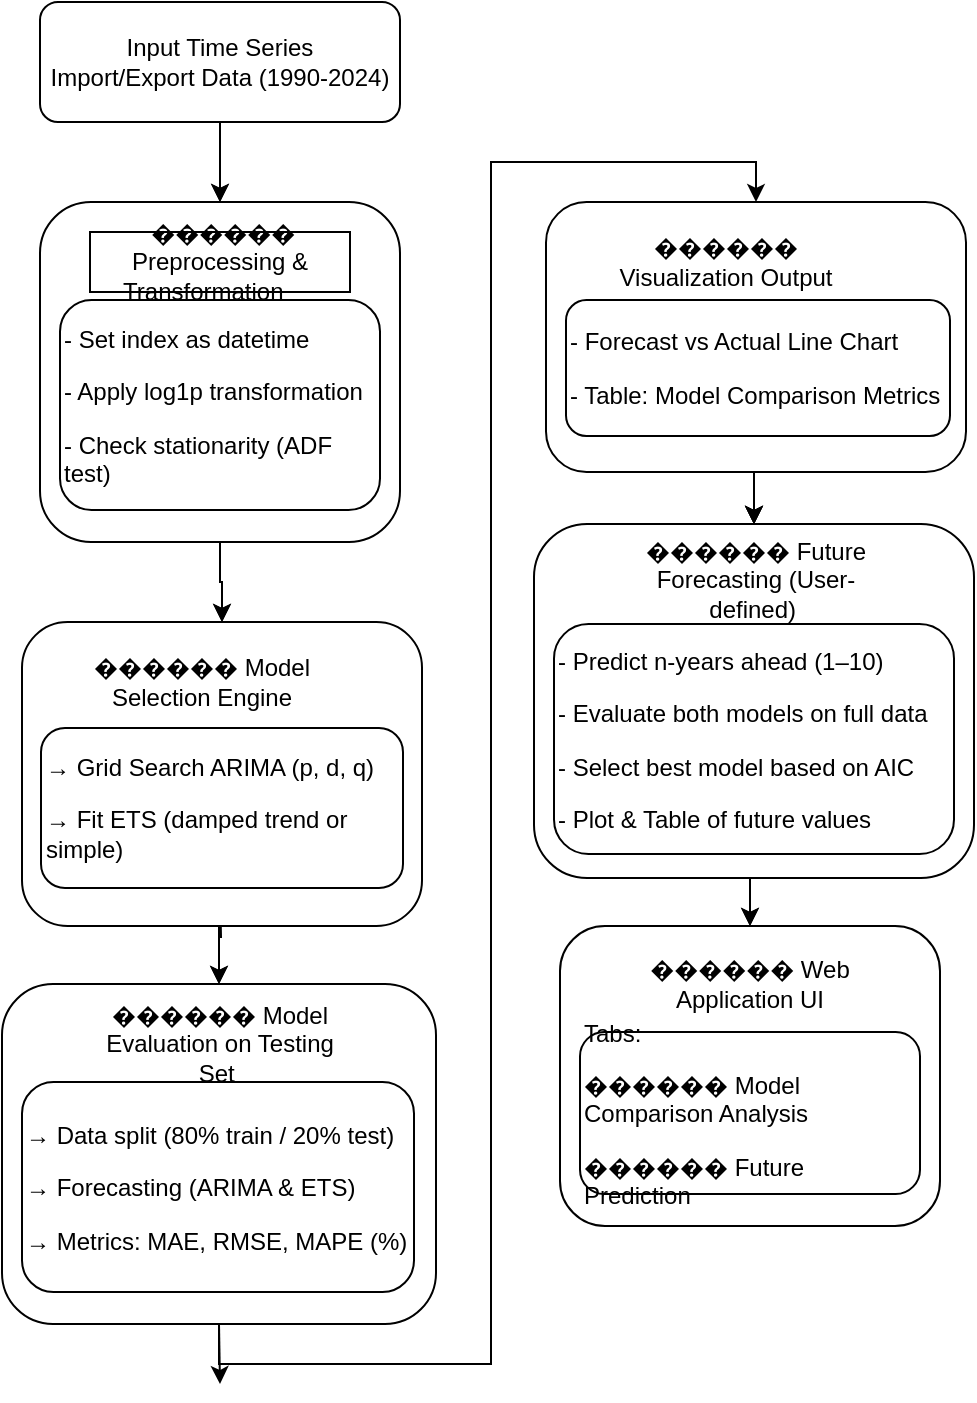 <mxfile version="28.0.7" pages="2">
  <diagram name="Page-1" id="9DlDcyRQplSQg95HkK21">
    <mxGraphModel dx="1275" dy="820" grid="0" gridSize="10" guides="1" tooltips="1" connect="1" arrows="1" fold="1" page="1" pageScale="1" pageWidth="850" pageHeight="1100" background="light-dark(#ffffff, #fdfcfc)" math="0" shadow="0">
      <root>
        <mxCell id="0" />
        <mxCell id="1" parent="0" />
        <mxCell id="3wn4SR09NtwA5paJrEXe-9" style="edgeStyle=orthogonalEdgeStyle;rounded=0;orthogonalLoop=1;jettySize=auto;html=1;exitX=0.5;exitY=1;exitDx=0;exitDy=0;entryX=0.5;entryY=0;entryDx=0;entryDy=0;labelBackgroundColor=none;fontColor=light-dark(#000000,#000000);" parent="1" source="3wn4SR09NtwA5paJrEXe-1" target="3wn4SR09NtwA5paJrEXe-6" edge="1">
          <mxGeometry relative="1" as="geometry" />
        </mxCell>
        <mxCell id="3wn4SR09NtwA5paJrEXe-43" style="edgeStyle=orthogonalEdgeStyle;rounded=0;orthogonalLoop=1;jettySize=auto;html=1;exitX=0.5;exitY=1;exitDx=0;exitDy=0;entryX=0.5;entryY=0;entryDx=0;entryDy=0;strokeColor=light-dark(#000000,#000000);fontColor=light-dark(#000000,#000000);" parent="1" source="3wn4SR09NtwA5paJrEXe-1" target="3wn4SR09NtwA5paJrEXe-6" edge="1">
          <mxGeometry relative="1" as="geometry" />
        </mxCell>
        <mxCell id="3wn4SR09NtwA5paJrEXe-1" value="Input Time Series&lt;div&gt;Import/Export Data (1990-2024)&lt;/div&gt;" style="rounded=1;whiteSpace=wrap;html=1;labelBackgroundColor=none;strokeColor=light-dark(#000000,#000000);fontColor=light-dark(#000000,#000000);fillColor=light-dark(#FFFFFF,#FFFFFF);" parent="1" vertex="1">
          <mxGeometry x="350" y="230" width="180" height="60" as="geometry" />
        </mxCell>
        <mxCell id="3wn4SR09NtwA5paJrEXe-38" style="edgeStyle=orthogonalEdgeStyle;rounded=0;orthogonalLoop=1;jettySize=auto;html=1;exitX=0.5;exitY=1;exitDx=0;exitDy=0;entryX=0.5;entryY=0;entryDx=0;entryDy=0;labelBackgroundColor=none;fontColor=light-dark(#000000,#000000);" parent="1" source="3wn4SR09NtwA5paJrEXe-6" target="3wn4SR09NtwA5paJrEXe-17" edge="1">
          <mxGeometry relative="1" as="geometry" />
        </mxCell>
        <mxCell id="3wn4SR09NtwA5paJrEXe-44" style="edgeStyle=orthogonalEdgeStyle;rounded=0;orthogonalLoop=1;jettySize=auto;html=1;exitX=0.5;exitY=1;exitDx=0;exitDy=0;entryX=0.5;entryY=0;entryDx=0;entryDy=0;strokeColor=light-dark(#000000,#000000);fontColor=light-dark(#000000,#000000);" parent="1" source="3wn4SR09NtwA5paJrEXe-6" target="3wn4SR09NtwA5paJrEXe-17" edge="1">
          <mxGeometry relative="1" as="geometry" />
        </mxCell>
        <mxCell id="3wn4SR09NtwA5paJrEXe-6" value="" style="rounded=1;whiteSpace=wrap;html=1;labelBackgroundColor=none;fontColor=light-dark(#000000,#000000);strokeColor=light-dark(#000000,#000000);fillColor=light-dark(#FFFFFF,#FFFFFF);" parent="1" vertex="1">
          <mxGeometry x="350" y="330" width="180" height="170" as="geometry" />
        </mxCell>
        <mxCell id="3wn4SR09NtwA5paJrEXe-12" value="&amp;nbsp;������ Preprocessing &amp;amp; Transformation&amp;nbsp; &amp;nbsp; &amp;nbsp;" style="text;html=1;align=center;verticalAlign=middle;whiteSpace=wrap;rounded=0;labelBackgroundColor=none;fontColor=light-dark(#000000,#000000);fillColor=none;strokeColor=light-dark(#000000,transparent);" parent="1" vertex="1">
          <mxGeometry x="375" y="345" width="130" height="30" as="geometry" />
        </mxCell>
        <mxCell id="3wn4SR09NtwA5paJrEXe-13" value="&lt;p data-pm-slice=&quot;0 0 []&quot;&gt;- Set index as datetime &lt;br&gt;&lt;/p&gt;&lt;p&gt;- Apply log1p transformation&lt;/p&gt;&lt;p&gt;- Check stationarity (ADF test)&lt;/p&gt;" style="rounded=1;whiteSpace=wrap;html=1;align=left;glass=0;labelBackgroundColor=none;fontColor=light-dark(#000000,#000000);fillColor=none;strokeColor=light-dark(#000000,#000000);" parent="1" vertex="1">
          <mxGeometry x="360" y="379" width="160" height="105" as="geometry" />
        </mxCell>
        <mxCell id="3wn4SR09NtwA5paJrEXe-39" style="edgeStyle=orthogonalEdgeStyle;rounded=0;orthogonalLoop=1;jettySize=auto;html=1;exitX=0.5;exitY=1;exitDx=0;exitDy=0;labelBackgroundColor=none;fontColor=light-dark(#000000,#000000);" parent="1" target="3wn4SR09NtwA5paJrEXe-23" edge="1">
          <mxGeometry relative="1" as="geometry">
            <mxPoint x="440" y="673.0" as="sourcePoint" />
          </mxGeometry>
        </mxCell>
        <mxCell id="3wn4SR09NtwA5paJrEXe-53" style="edgeStyle=orthogonalEdgeStyle;rounded=0;orthogonalLoop=1;jettySize=auto;html=1;exitX=0.5;exitY=1;exitDx=0;exitDy=0;entryX=0.5;entryY=0;entryDx=0;entryDy=0;strokeColor=light-dark(#000000,#000000);" parent="1" source="3wn4SR09NtwA5paJrEXe-17" target="3wn4SR09NtwA5paJrEXe-23" edge="1">
          <mxGeometry relative="1" as="geometry" />
        </mxCell>
        <mxCell id="3wn4SR09NtwA5paJrEXe-17" value="" style="rounded=1;whiteSpace=wrap;html=1;labelBackgroundColor=none;fontColor=light-dark(#000000,#000000);strokeColor=light-dark(#000000,#000000);gradientColor=none;fillColor=light-dark(#FFFFFF,#FFFFFF);" parent="1" vertex="1">
          <mxGeometry x="341" y="540" width="200" height="152" as="geometry" />
        </mxCell>
        <mxCell id="3wn4SR09NtwA5paJrEXe-18" value="������ Model Selection Engine" style="text;html=1;align=center;verticalAlign=middle;whiteSpace=wrap;rounded=0;labelBackgroundColor=none;fontColor=light-dark(#000000,#000000);" parent="1" vertex="1">
          <mxGeometry x="366" y="555" width="130" height="30" as="geometry" />
        </mxCell>
        <mxCell id="3wn4SR09NtwA5paJrEXe-19" value="&lt;p data-pm-slice=&quot;0 0 []&quot;&gt;→ Grid Search ARIMA (p, d, q)&lt;br&gt;&lt;/p&gt;&lt;p&gt;→ Fit ETS (damped trend or simple)&lt;/p&gt;" style="rounded=1;whiteSpace=wrap;html=1;align=left;glass=0;labelBackgroundColor=none;fontColor=light-dark(#000000,#000000);strokeColor=light-dark(#000000,#000000);fillColor=none;" parent="1" vertex="1">
          <mxGeometry x="350.5" y="593" width="181" height="80" as="geometry" />
        </mxCell>
        <mxCell id="3wn4SR09NtwA5paJrEXe-40" style="edgeStyle=orthogonalEdgeStyle;rounded=0;orthogonalLoop=1;jettySize=auto;html=1;exitX=0.5;exitY=1;exitDx=0;exitDy=0;entryX=0.5;entryY=0;entryDx=0;entryDy=0;labelBackgroundColor=none;fontColor=light-dark(#000000,#000000);" parent="1" source="3wn4SR09NtwA5paJrEXe-23" edge="1">
          <mxGeometry relative="1" as="geometry">
            <mxPoint x="440" y="921" as="targetPoint" />
          </mxGeometry>
        </mxCell>
        <mxCell id="3wn4SR09NtwA5paJrEXe-74" style="edgeStyle=orthogonalEdgeStyle;rounded=0;orthogonalLoop=1;jettySize=auto;html=1;exitX=0.5;exitY=1;exitDx=0;exitDy=0;entryX=0.5;entryY=0;entryDx=0;entryDy=0;strokeColor=light-dark(#000000,#000000);" parent="1" source="3wn4SR09NtwA5paJrEXe-23" target="3wn4SR09NtwA5paJrEXe-63" edge="1">
          <mxGeometry relative="1" as="geometry" />
        </mxCell>
        <mxCell id="3wn4SR09NtwA5paJrEXe-23" value="" style="rounded=1;whiteSpace=wrap;html=1;labelBackgroundColor=none;fontColor=light-dark(#000000,#000000);fillColor=light-dark(#FFFFFF,#FFFFFF);strokeColor=light-dark(#000000,#000000);" parent="1" vertex="1">
          <mxGeometry x="331" y="721" width="217" height="170" as="geometry" />
        </mxCell>
        <mxCell id="3wn4SR09NtwA5paJrEXe-24" value="������ Model Evaluation on Testing Set&amp;nbsp;" style="text;html=1;align=center;verticalAlign=middle;whiteSpace=wrap;rounded=0;labelBackgroundColor=none;fontColor=light-dark(#000000,#000000);" parent="1" vertex="1">
          <mxGeometry x="374.5" y="736" width="130" height="30" as="geometry" />
        </mxCell>
        <mxCell id="3wn4SR09NtwA5paJrEXe-25" value="&lt;p data-pm-slice=&quot;0 0 []&quot;&gt;→ Data split (80% train / 20% test)&lt;br&gt;&lt;/p&gt;&lt;p&gt;→ Forecasting (ARIMA &amp;amp; ETS)&lt;br&gt;&lt;/p&gt;&lt;p&gt;→ Metrics: MAE, RMSE, MAPE (%)&amp;nbsp;&lt;/p&gt;" style="rounded=1;whiteSpace=wrap;html=1;align=left;glass=0;labelBackgroundColor=none;fontColor=light-dark(#000000,#000000);strokeColor=light-dark(#000000,#000000);fillColor=light-dark(#FFFFFF,transparent);" parent="1" vertex="1">
          <mxGeometry x="341" y="770" width="196" height="105" as="geometry" />
        </mxCell>
        <mxCell id="3wn4SR09NtwA5paJrEXe-59" style="edgeStyle=orthogonalEdgeStyle;rounded=0;orthogonalLoop=1;jettySize=auto;html=1;exitX=0.5;exitY=1;exitDx=0;exitDy=0;entryX=0.5;entryY=0;entryDx=0;entryDy=0;labelBackgroundColor=none;fontColor=light-dark(#000000,#000000);" parent="1" target="3wn4SR09NtwA5paJrEXe-68" edge="1">
          <mxGeometry relative="1" as="geometry">
            <mxPoint x="708" y="426.0" as="sourcePoint" />
          </mxGeometry>
        </mxCell>
        <mxCell id="3wn4SR09NtwA5paJrEXe-60" style="edgeStyle=orthogonalEdgeStyle;rounded=0;orthogonalLoop=1;jettySize=auto;html=1;exitX=0.5;exitY=1;exitDx=0;exitDy=0;entryX=0.5;entryY=0;entryDx=0;entryDy=0;" parent="1" source="3wn4SR09NtwA5paJrEXe-63" target="3wn4SR09NtwA5paJrEXe-68" edge="1">
          <mxGeometry relative="1" as="geometry" />
        </mxCell>
        <mxCell id="3wn4SR09NtwA5paJrEXe-61" style="edgeStyle=orthogonalEdgeStyle;rounded=0;orthogonalLoop=1;jettySize=auto;html=1;exitX=0.5;exitY=1;exitDx=0;exitDy=0;entryX=0.5;entryY=0;entryDx=0;entryDy=0;" parent="1" source="3wn4SR09NtwA5paJrEXe-63" target="3wn4SR09NtwA5paJrEXe-68" edge="1">
          <mxGeometry relative="1" as="geometry" />
        </mxCell>
        <mxCell id="3wn4SR09NtwA5paJrEXe-62" style="edgeStyle=orthogonalEdgeStyle;rounded=0;orthogonalLoop=1;jettySize=auto;html=1;exitX=0.5;exitY=1;exitDx=0;exitDy=0;entryX=0.5;entryY=0;entryDx=0;entryDy=0;strokeColor=light-dark(#000000,#000000);" parent="1" source="3wn4SR09NtwA5paJrEXe-63" target="3wn4SR09NtwA5paJrEXe-68" edge="1">
          <mxGeometry relative="1" as="geometry" />
        </mxCell>
        <mxCell id="3wn4SR09NtwA5paJrEXe-63" value="" style="rounded=1;whiteSpace=wrap;html=1;labelBackgroundColor=none;fontColor=light-dark(#000000,#000000);fillColor=light-dark(#FFFFFF,#FFFFFF);strokeColor=light-dark(#000000,#000000);" parent="1" vertex="1">
          <mxGeometry x="603" y="330" width="210" height="135" as="geometry" />
        </mxCell>
        <mxCell id="3wn4SR09NtwA5paJrEXe-64" value="������ Visualization Output" style="text;html=1;align=center;verticalAlign=middle;whiteSpace=wrap;rounded=0;labelBackgroundColor=none;fontColor=light-dark(#000000,#000000);" parent="1" vertex="1">
          <mxGeometry x="628" y="345" width="130" height="30" as="geometry" />
        </mxCell>
        <mxCell id="3wn4SR09NtwA5paJrEXe-65" value="&lt;p data-pm-slice=&quot;0 0 []&quot;&gt;- Forecast vs Actual Line Chart &lt;/p&gt;&lt;p&gt;- Table: Model Comparison Metrics&lt;/p&gt;" style="rounded=1;whiteSpace=wrap;html=1;align=left;glass=0;labelBackgroundColor=none;fontColor=light-dark(#000000,#000000);strokeColor=light-dark(#000000,#000000);fillColor=light-dark(#FFFFFF,transparent);" parent="1" vertex="1">
          <mxGeometry x="613" y="379" width="192" height="68" as="geometry" />
        </mxCell>
        <mxCell id="3wn4SR09NtwA5paJrEXe-66" style="edgeStyle=orthogonalEdgeStyle;rounded=0;orthogonalLoop=1;jettySize=auto;html=1;exitX=0.5;exitY=1;exitDx=0;exitDy=0;entryX=0.5;entryY=0;entryDx=0;entryDy=0;labelBackgroundColor=none;fontColor=light-dark(#000000,#000000);" parent="1" source="3wn4SR09NtwA5paJrEXe-68" target="3wn4SR09NtwA5paJrEXe-71" edge="1">
          <mxGeometry relative="1" as="geometry" />
        </mxCell>
        <mxCell id="3wn4SR09NtwA5paJrEXe-67" style="edgeStyle=orthogonalEdgeStyle;rounded=0;orthogonalLoop=1;jettySize=auto;html=1;exitX=0.5;exitY=1;exitDx=0;exitDy=0;entryX=0.5;entryY=0;entryDx=0;entryDy=0;strokeColor=light-dark(#000000,#000000);fontColor=light-dark(#000000,#000000);" parent="1" source="3wn4SR09NtwA5paJrEXe-68" target="3wn4SR09NtwA5paJrEXe-71" edge="1">
          <mxGeometry relative="1" as="geometry" />
        </mxCell>
        <mxCell id="3wn4SR09NtwA5paJrEXe-68" value="" style="rounded=1;whiteSpace=wrap;html=1;labelBackgroundColor=none;fontColor=light-dark(#000000,#000000);fillColor=light-dark(#FFFFFF,#FFFFFF);strokeColor=light-dark(#000000,#000000);" parent="1" vertex="1">
          <mxGeometry x="597" y="491" width="220" height="177" as="geometry" />
        </mxCell>
        <mxCell id="3wn4SR09NtwA5paJrEXe-69" value="&lt;p data-pm-slice=&quot;1 1 []&quot;&gt;������ Future Forecasting (User-defined)&amp;nbsp;&lt;/p&gt;" style="text;html=1;align=center;verticalAlign=middle;whiteSpace=wrap;rounded=0;labelBackgroundColor=none;fontColor=light-dark(#000000,#000000);" parent="1" vertex="1">
          <mxGeometry x="642.5" y="504" width="130" height="30" as="geometry" />
        </mxCell>
        <mxCell id="3wn4SR09NtwA5paJrEXe-70" value="&lt;p data-pm-slice=&quot;1 1 []&quot;&gt;- Predict n-years ahead (1–10)&lt;/p&gt;&lt;p&gt;- Evaluate both models on full data&lt;br&gt;&lt;/p&gt;&lt;p&gt;- Select best model based on AIC &lt;/p&gt;&lt;p&gt;- Plot &amp;amp; Table of future values&amp;nbsp; &amp;nbsp;&amp;nbsp;&lt;/p&gt;" style="rounded=1;whiteSpace=wrap;html=1;align=left;glass=0;labelBackgroundColor=none;fontColor=light-dark(#000000,#000000);strokeColor=light-dark(#000000,#000000);fillColor=light-dark(#FFFFFF,transparent);" parent="1" vertex="1">
          <mxGeometry x="607" y="541" width="200" height="115" as="geometry" />
        </mxCell>
        <mxCell id="3wn4SR09NtwA5paJrEXe-71" value="" style="rounded=1;whiteSpace=wrap;html=1;labelBackgroundColor=none;fontColor=light-dark(#000000,#000000);fillColor=light-dark(#FFFFFF,#FFFFFF);strokeColor=light-dark(#000000,#000000);" parent="1" vertex="1">
          <mxGeometry x="610" y="692" width="190" height="150" as="geometry" />
        </mxCell>
        <mxCell id="3wn4SR09NtwA5paJrEXe-72" value="&lt;p data-pm-slice=&quot;1 1 []&quot;&gt;������ Web Application UI&lt;/p&gt;" style="text;html=1;align=center;verticalAlign=middle;whiteSpace=wrap;rounded=0;labelBackgroundColor=none;fontColor=light-dark(#000000,#000000);" parent="1" vertex="1">
          <mxGeometry x="640" y="706" width="130" height="30" as="geometry" />
        </mxCell>
        <mxCell id="3wn4SR09NtwA5paJrEXe-73" value="&lt;p data-pm-slice=&quot;1 1 []&quot;&gt;Tabs: &lt;br&gt;&lt;/p&gt;&lt;p&gt;������ Model Comparison Analysis&lt;br&gt;&lt;/p&gt;&lt;p&gt;������ Future Prediction&amp;nbsp; &amp;nbsp; &amp;nbsp;&lt;/p&gt;" style="rounded=1;whiteSpace=wrap;html=1;align=left;glass=0;labelBackgroundColor=none;fontColor=light-dark(#000000,#000000);strokeColor=light-dark(#000000,#000000);fillColor=light-dark(#FFFFFF,transparent);" parent="1" vertex="1">
          <mxGeometry x="620" y="745" width="170" height="81" as="geometry" />
        </mxCell>
      </root>
    </mxGraphModel>
  </diagram>
  <diagram id="3KnhYA4_dTGABzMUOIqK" name="Page-2">
    <mxGraphModel dx="1403" dy="902" grid="1" gridSize="10" guides="1" tooltips="1" connect="1" arrows="1" fold="1" page="1" pageScale="1" pageWidth="1200" pageHeight="1000" math="0" shadow="0">
      <root>
        <mxCell id="0" />
        <mxCell id="1" parent="0" />
        <mxCell id="title" value="APPLICATION WORKFLOW DIAGRAM: SecureSign v1.0 (Single User)" style="text;html=1;strokeColor=none;fillColor=none;align=center;verticalAlign=middle;whiteSpace=wrap;rounded=0;fontSize=16;fontStyle=1;" parent="1" vertex="1">
          <mxGeometry x="300" y="10" width="600" height="30" as="geometry" />
        </mxCell>
        <mxCell id="single-note" value="NOTE: This is a single user application - one user can act as both Sender and Receiver" style="rounded=1;whiteSpace=wrap;html=1;fillColor=#f8cecc;strokeColor=#b85450;align=center;verticalAlign=middle;fontSize=11;fontStyle=1;" parent="1" vertex="1">
          <mxGeometry x="50" y="50" width="1100" height="30" as="geometry" />
        </mxCell>
        <mxCell id="setup-box" value="PHASE 1: INITIAL SETUP (Key Setup)" style="rounded=1;whiteSpace=wrap;html=1;fillColor=#fff2cc;strokeColor=#d6b656;align=center;verticalAlign=top;spacingTop=5;fontSize=14;fontStyle=1;" parent="1" vertex="1">
          <mxGeometry x="50" y="100" width="1100" height="120" as="geometry" />
        </mxCell>
        <mxCell id="setup-text" value="1. Open Tab: Key Management&#xa;2. Click Generate OSS Keys (for digital signature)&#xa;3. Click Generate SS Keys (for encryption)&#xa;4. Save all key files (2 Public + 2 Private = 4 files total)&#xa;5. If communicating with others, exchange public keys" style="text;html=1;strokeColor=none;fillColor=none;align=left;verticalAlign=top;spacingLeft=20;whiteSpace=wrap;rounded=0;fontSize=12;" parent="1" vertex="1">
          <mxGeometry x="70" y="130" width="1050" height="80" as="geometry" />
        </mxCell>
        <mxCell id="encrypt-swim" value="PHASE 2: ENCRYPTION &amp; DIGITAL SIGNATURE MODE" style="swimlane;fontStyle=1;startSize=30;fillColor=#dae8fc;strokeColor=#6c8ebf;" parent="1" vertex="1">
          <mxGeometry x="50" y="250" width="550" height="450" as="geometry" />
        </mxCell>
        <mxCell id="enc-step1" value="1. Open Tab: Encryption &amp; Digital Signature&#xa;2. Load Keys:&#xa;   - OSS Private Key (for digital signature)&#xa;   - SS Public Key (for encryption)" style="rounded=1;whiteSpace=wrap;html=1;fillColor=#ffffff;strokeColor=#000000;align=left;verticalAlign=top;spacingLeft=10;spacingTop=5;" parent="encrypt-swim" vertex="1">
          <mxGeometry x="20" y="50" width="500" height="80" as="geometry" />
        </mxCell>
        <mxCell id="enc-step2" value="3. Write message in the box&#xa;Enter Your Message" style="shape=document;whiteSpace=wrap;html=1;boundedLbl=1;fillColor=#ffffff;strokeColor=#000000;" parent="encrypt-swim" vertex="1">
          <mxGeometry x="175" y="150" width="200" height="60" as="geometry" />
        </mxCell>
        <mxCell id="enc-arrow1" value="" style="endArrow=classic;html=1;rounded=0;strokeWidth=2;" parent="encrypt-swim" source="enc-step1" target="enc-step2" edge="1">
          <mxGeometry width="50" height="50" relative="1" as="geometry">
            <mxPoint x="275" y="140" as="sourcePoint" />
            <mxPoint x="275" y="150" as="targetPoint" />
          </mxGeometry>
        </mxCell>
        <mxCell id="enc-step3" value="4. Click Button&#xa;SIGN &amp; ENCRYPT" style="rounded=1;whiteSpace=wrap;html=1;fillColor=#e6e6e6;strokeColor=#333333;shadow=1;" parent="encrypt-swim" vertex="1">
          <mxGeometry x="175" y="240" width="200" height="60" as="geometry" />
        </mxCell>
        <mxCell id="enc-arrow2" value="" style="endArrow=classic;html=1;rounded=0;strokeWidth=2;" parent="encrypt-swim" source="enc-step2" target="enc-step3" edge="1">
          <mxGeometry width="50" height="50" relative="1" as="geometry">
            <mxPoint x="275" y="220" as="sourcePoint" />
            <mxPoint x="275" y="240" as="targetPoint" />
          </mxGeometry>
        </mxCell>
        <mxCell id="enc-result" value="&lt;blockquote style=&quot;margin: 0 0 0 40px; border: none; padding: 0px;&quot;&gt;5. JSON OUTPUT:&lt;br&gt;{&lt;br&gt;  encrypted_message&lt;br&gt;  message_hash&lt;br&gt;  s1&lt;br&gt;  s2&lt;br&gt;}&lt;/blockquote&gt;&lt;span style=&quot;white-space: pre;&quot;&gt;&#x9;&lt;/span&gt;&amp;nbsp; &amp;nbsp; &amp;nbsp; Copy this JSON to send" style="shape=parallelogram;perimeter=parallelogramPerimeter;whiteSpace=wrap;html=1;fixedSize=1;fillColor=#d5e8d4;strokeColor=#82b366;align=left;verticalAlign=top;spacingLeft=5;spacingTop=5;fontSize=10;" parent="encrypt-swim" vertex="1">
          <mxGeometry x="25" y="330" width="500" height="110" as="geometry" />
        </mxCell>
        <mxCell id="enc-arrow3" value="" style="endArrow=classic;html=1;rounded=0;strokeWidth=2;" parent="encrypt-swim" source="enc-step3" target="enc-result" edge="1">
          <mxGeometry width="50" height="50" relative="1" as="geometry">
            <mxPoint x="275" y="310" as="sourcePoint" />
            <mxPoint x="275" y="330" as="targetPoint" />
          </mxGeometry>
        </mxCell>
        <mxCell id="decrypt-swim" value="PHASE 3: DECRYPTION &amp; VERIFICATION MODE" style="swimlane;fontStyle=1;startSize=30;fillColor=#d5e8d4;strokeColor=#82b366;" parent="1" vertex="1">
          <mxGeometry x="600" y="250" width="550" height="450" as="geometry" />
        </mxCell>
        <mxCell id="dec-step1" value="1. Open Tab: Decryption &amp; Verification&#xa;2. Load Keys:&#xa;   - OSS Public Key (for verification)&#xa;   - SS Private Key (for decryption)" style="rounded=1;whiteSpace=wrap;html=1;fillColor=#ffffff;strokeColor=#000000;align=left;verticalAlign=top;spacingLeft=10;spacingTop=5;" parent="decrypt-swim" vertex="1">
          <mxGeometry x="20" y="50" width="500" height="80" as="geometry" />
        </mxCell>
        <mxCell id="dec-step2" value="3. Paste JSON ciphertext&amp;nbsp;&lt;div&gt;in the boxEnter Ciphertext&lt;/div&gt;" style="shape=parallelogram;perimeter=parallelogramPerimeter;whiteSpace=wrap;html=1;fixedSize=1;fillColor=#ffffff;strokeColor=#000000;" parent="decrypt-swim" vertex="1">
          <mxGeometry x="175" y="150" width="200" height="60" as="geometry" />
        </mxCell>
        <mxCell id="dec-arrow1" value="" style="endArrow=classic;html=1;rounded=0;strokeWidth=2;" parent="decrypt-swim" source="dec-step1" target="dec-step2" edge="1">
          <mxGeometry width="50" height="50" relative="1" as="geometry">
            <mxPoint x="275" y="140" as="sourcePoint" />
            <mxPoint x="275" y="150" as="targetPoint" />
          </mxGeometry>
        </mxCell>
        <mxCell id="dec-step3" value="4. Click Button&#xa;DECRYPT &amp; VERIFY" style="rounded=1;whiteSpace=wrap;html=1;fillColor=#e6e6e6;strokeColor=#333333;shadow=1;" parent="decrypt-swim" vertex="1">
          <mxGeometry x="175" y="240" width="200" height="60" as="geometry" />
        </mxCell>
        <mxCell id="dec-arrow2" value="" style="endArrow=classic;html=1;rounded=0;strokeWidth=2;" parent="decrypt-swim" source="dec-step2" target="dec-step3" edge="1">
          <mxGeometry width="50" height="50" relative="1" as="geometry">
            <mxPoint x="275" y="220" as="sourcePoint" />
            <mxPoint x="275" y="240" as="targetPoint" />
          </mxGeometry>
        </mxCell>
        <mxCell id="dec-result" value="5. RESULTS:&lt;br&gt;- Digital Signature Verification Status:&lt;br&gt;  VALID (if authentic)&lt;br&gt;  INVALID (if modified)&lt;br&gt;- Original Message:&lt;br&gt;  [Decrypted message text]" style="shape=document;whiteSpace=wrap;html=1;boundedLbl=1;fillColor=#d5e8d4;strokeColor=#82b366;align=left;verticalAlign=top;spacingLeft=10;spacingTop=5;" parent="decrypt-swim" vertex="1">
          <mxGeometry x="100" y="330" width="350" height="110" as="geometry" />
        </mxCell>
        <mxCell id="dec-arrow3" value="" style="endArrow=classic;html=1;rounded=0;strokeWidth=2;" parent="decrypt-swim" source="dec-step3" target="dec-result" edge="1">
          <mxGeometry width="50" height="50" relative="1" as="geometry">
            <mxPoint x="275" y="310" as="sourcePoint" />
            <mxPoint x="275" y="330" as="targetPoint" />
          </mxGeometry>
        </mxCell>
        <mxCell id="comm-arrow" value="Send JSON Output&#xa;(via email, chat, etc.)" style="endArrow=classic;html=1;rounded=0;dashed=1;dashPattern=8 8;strokeWidth=3;strokeColor=#ff6666;fontSize=12;fontStyle=1;" parent="1" source="enc-result" target="dec-step2" edge="1">
          <mxGeometry width="50" height="50" relative="1" as="geometry">
            <mxPoint x="575" y="635" as="sourcePoint" />
            <mxPoint x="775" y="410" as="targetPoint" />
            <Array as="points">
              <mxPoint x="600" y="635" />
              <mxPoint x="600" y="430" />
            </Array>
          </mxGeometry>
        </mxCell>
        <mxCell id="summary" value="WORKFLOW SUMMARY:&#xa;Key Setup → Encryption Mode (Generates JSON) → Transfer JSON → Decryption Mode (Verify &amp; Read Message)" style="rounded=1;whiteSpace=wrap;html=1;fontSize=12;fillColor=#f0f0f0;strokeColor=#666666;align=center;verticalAlign=middle;fontStyle=1;" parent="1" vertex="1">
          <mxGeometry x="50" y="730" width="1100" height="50" as="geometry" />
        </mxCell>
        <mxCell id="json-info" value="JSON OUTPUT FORMAT EXPLANATION:&#xa;- encrypted_message: Encrypted message (Base64 encoded)&#xa;- message_hash: Hash of original message for verification&#xa;- s1, s2: Digital signature components (OSS signature)" style="rounded=1;whiteSpace=wrap;html=1;fontSize=11;fillColor=#ffe6cc;strokeColor=#d79b00;align=left;verticalAlign=top;spacingLeft=10;spacingTop=5;" parent="1" vertex="1">
          <mxGeometry x="50" y="800" width="1100" height="70" as="geometry" />
        </mxCell>
      </root>
    </mxGraphModel>
  </diagram>
</mxfile>
